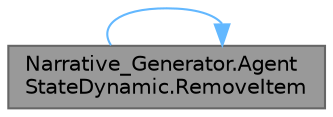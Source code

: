 digraph "Narrative_Generator.AgentStateDynamic.RemoveItem"
{
 // LATEX_PDF_SIZE
  bgcolor="transparent";
  edge [fontname=Helvetica,fontsize=10,labelfontname=Helvetica,labelfontsize=10];
  node [fontname=Helvetica,fontsize=10,shape=box,height=0.2,width=0.4];
  rankdir="LR";
  Node1 [label="Narrative_Generator.Agent\lStateDynamic.RemoveItem",height=0.2,width=0.4,color="gray40", fillcolor="grey60", style="filled", fontcolor="black",tooltip="Removes an item with the specified name from the list of items owned by the agent."];
  Node1 -> Node1 [color="steelblue1",style="solid"];
}
